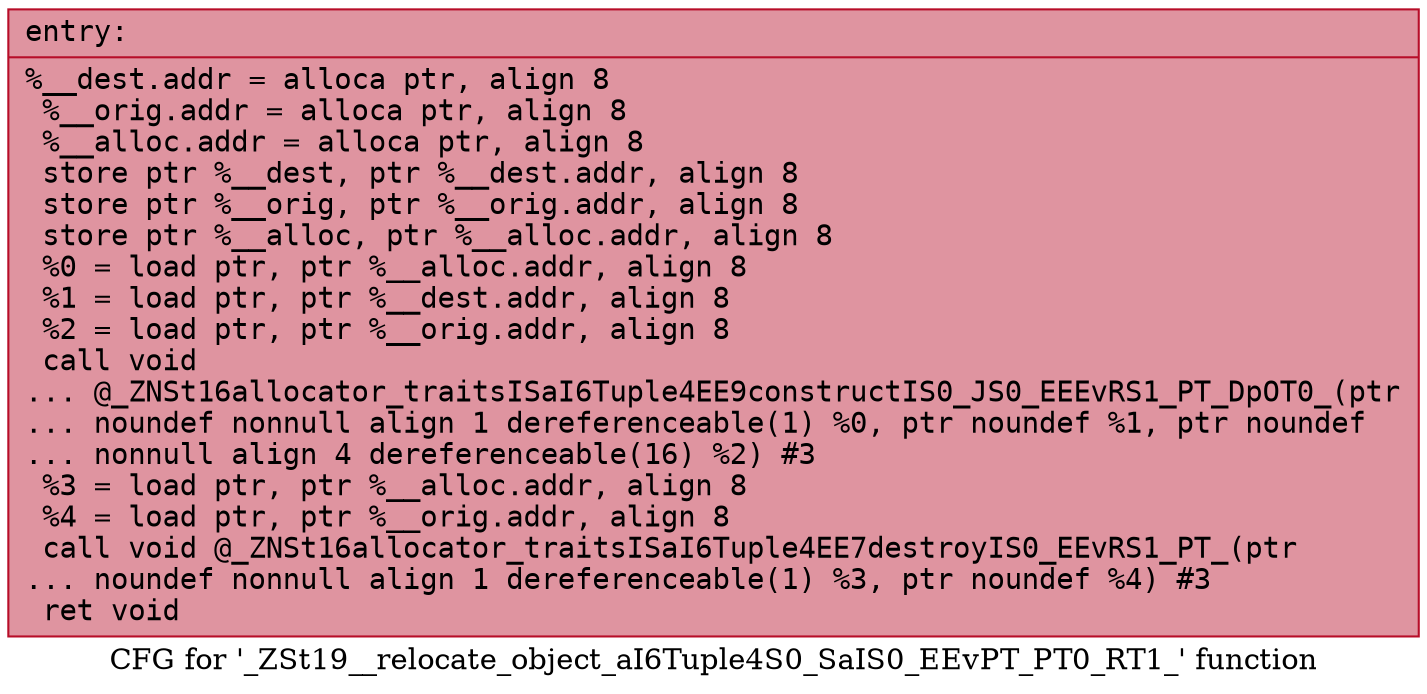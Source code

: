 digraph "CFG for '_ZSt19__relocate_object_aI6Tuple4S0_SaIS0_EEvPT_PT0_RT1_' function" {
	label="CFG for '_ZSt19__relocate_object_aI6Tuple4S0_SaIS0_EEvPT_PT0_RT1_' function";

	Node0x55c6063d0780 [shape=record,color="#b70d28ff", style=filled, fillcolor="#b70d2870" fontname="Courier",label="{entry:\l|  %__dest.addr = alloca ptr, align 8\l  %__orig.addr = alloca ptr, align 8\l  %__alloc.addr = alloca ptr, align 8\l  store ptr %__dest, ptr %__dest.addr, align 8\l  store ptr %__orig, ptr %__orig.addr, align 8\l  store ptr %__alloc, ptr %__alloc.addr, align 8\l  %0 = load ptr, ptr %__alloc.addr, align 8\l  %1 = load ptr, ptr %__dest.addr, align 8\l  %2 = load ptr, ptr %__orig.addr, align 8\l  call void\l... @_ZNSt16allocator_traitsISaI6Tuple4EE9constructIS0_JS0_EEEvRS1_PT_DpOT0_(ptr\l... noundef nonnull align 1 dereferenceable(1) %0, ptr noundef %1, ptr noundef\l... nonnull align 4 dereferenceable(16) %2) #3\l  %3 = load ptr, ptr %__alloc.addr, align 8\l  %4 = load ptr, ptr %__orig.addr, align 8\l  call void @_ZNSt16allocator_traitsISaI6Tuple4EE7destroyIS0_EEvRS1_PT_(ptr\l... noundef nonnull align 1 dereferenceable(1) %3, ptr noundef %4) #3\l  ret void\l}"];
}
